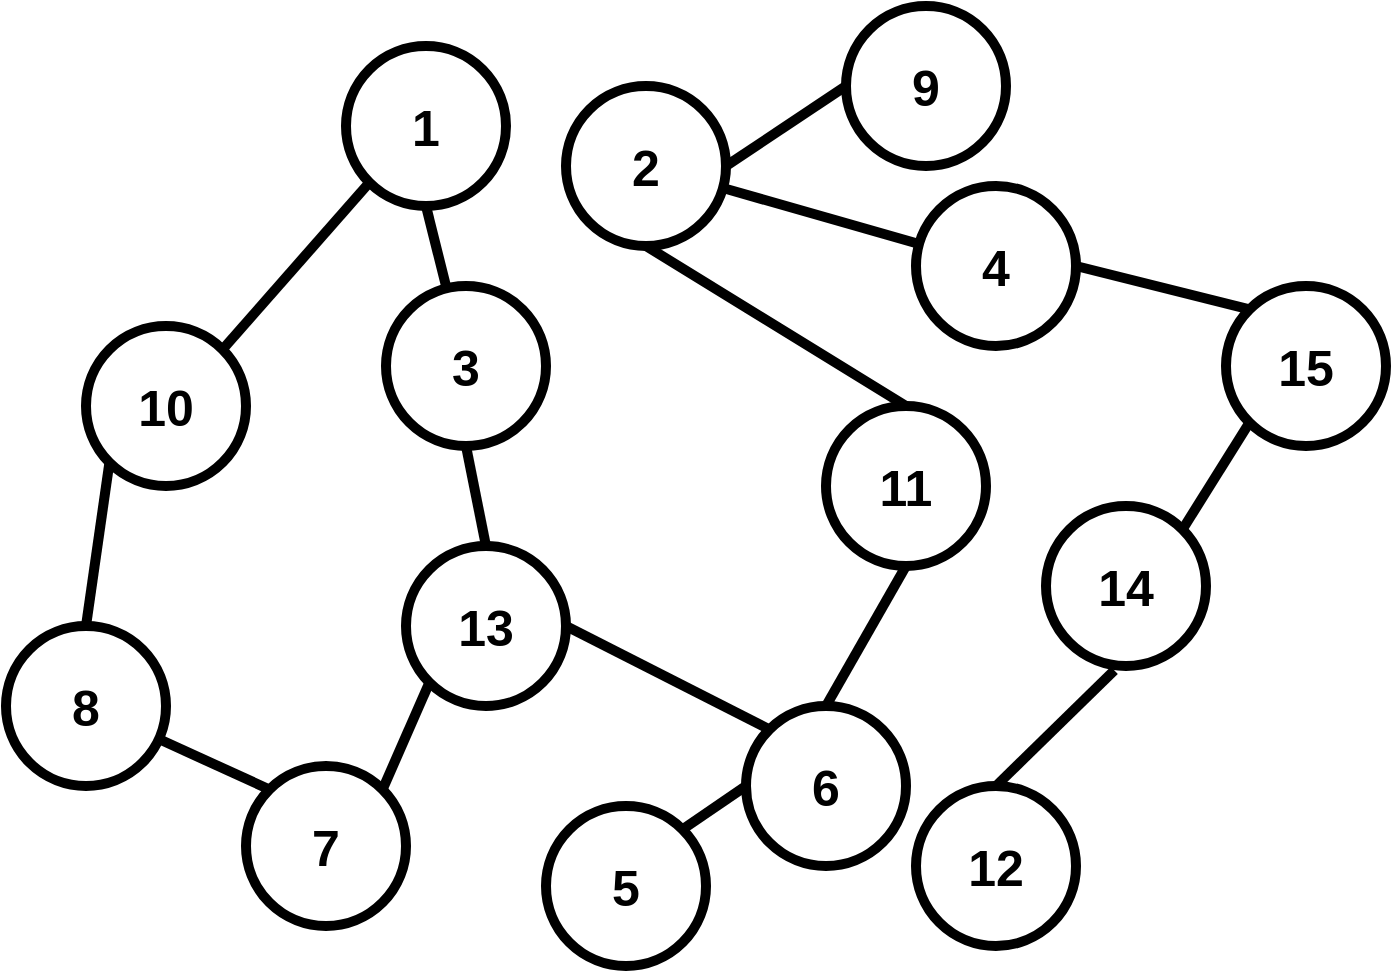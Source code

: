 <mxfile version="13.9.9" type="device"><diagram id="79ipY9LalxKW_A4GLJ4D" name="Page-1"><mxGraphModel dx="1148" dy="806" grid="1" gridSize="10" guides="1" tooltips="1" connect="1" arrows="1" fold="1" page="1" pageScale="1" pageWidth="850" pageHeight="1100" math="0" shadow="0"><root><mxCell id="0"/><mxCell id="1" parent="0"/><mxCell id="iADYGK0g5-rqh2pB9ODt-1" value="1" style="ellipse;whiteSpace=wrap;html=1;aspect=fixed;strokeWidth=5;fontSize=25;fontStyle=1;labelBorderColor=none;labelBackgroundColor=#FFFFFF;" vertex="1" parent="1"><mxGeometry x="230" y="30" width="80" height="80" as="geometry"/></mxCell><mxCell id="iADYGK0g5-rqh2pB9ODt-2" value="3" style="ellipse;whiteSpace=wrap;html=1;aspect=fixed;strokeWidth=5;fontSize=25;fontStyle=1;labelBorderColor=none;labelBackgroundColor=#FFFFFF;" vertex="1" parent="1"><mxGeometry x="250" y="150" width="80" height="80" as="geometry"/></mxCell><mxCell id="iADYGK0g5-rqh2pB9ODt-7" value="2" style="ellipse;whiteSpace=wrap;html=1;aspect=fixed;strokeWidth=5;fontSize=25;fontStyle=1;labelBorderColor=none;labelBackgroundColor=#FFFFFF;" vertex="1" parent="1"><mxGeometry x="340" y="50" width="80" height="80" as="geometry"/></mxCell><mxCell id="iADYGK0g5-rqh2pB9ODt-8" value="4" style="ellipse;whiteSpace=wrap;html=1;aspect=fixed;strokeWidth=5;fontSize=25;fontStyle=1;labelBorderColor=none;labelBackgroundColor=#FFFFFF;" vertex="1" parent="1"><mxGeometry x="515" y="100" width="80" height="80" as="geometry"/></mxCell><mxCell id="iADYGK0g5-rqh2pB9ODt-9" value="" style="endArrow=none;html=1;strokeWidth=5;fontSize=25;fontStyle=1;labelBorderColor=none;labelBackgroundColor=#FFFFFF;" edge="1" parent="1" source="iADYGK0g5-rqh2pB9ODt-8" target="iADYGK0g5-rqh2pB9ODt-7"><mxGeometry width="50" height="50" relative="1" as="geometry"><mxPoint x="618.436" y="253.436" as="sourcePoint"/><mxPoint x="555.004" y="150.004" as="targetPoint"/></mxGeometry></mxCell><mxCell id="iADYGK0g5-rqh2pB9ODt-10" value="9" style="ellipse;whiteSpace=wrap;html=1;aspect=fixed;strokeWidth=5;fontSize=25;fontStyle=1;labelBorderColor=none;labelBackgroundColor=#FFFFFF;" vertex="1" parent="1"><mxGeometry x="480" y="10" width="80" height="80" as="geometry"/></mxCell><mxCell id="iADYGK0g5-rqh2pB9ODt-12" value="11" style="ellipse;whiteSpace=wrap;html=1;aspect=fixed;strokeWidth=5;fontSize=25;fontStyle=1;labelBorderColor=none;labelBackgroundColor=#FFFFFF;" vertex="1" parent="1"><mxGeometry x="470" y="210" width="80" height="80" as="geometry"/></mxCell><mxCell id="iADYGK0g5-rqh2pB9ODt-13" value="" style="endArrow=none;html=1;exitX=0.5;exitY=0;exitDx=0;exitDy=0;entryX=0.5;entryY=1;entryDx=0;entryDy=0;strokeWidth=5;fontSize=25;fontStyle=1;labelBorderColor=none;labelBackgroundColor=#FFFFFF;" edge="1" parent="1" source="iADYGK0g5-rqh2pB9ODt-12" target="iADYGK0g5-rqh2pB9ODt-7"><mxGeometry width="50" height="50" relative="1" as="geometry"><mxPoint x="540" y="360" as="sourcePoint"/><mxPoint x="590" y="310" as="targetPoint"/></mxGeometry></mxCell><mxCell id="iADYGK0g5-rqh2pB9ODt-14" value="13" style="ellipse;whiteSpace=wrap;html=1;aspect=fixed;strokeWidth=5;fontSize=25;fontStyle=1;labelBorderColor=none;labelBackgroundColor=#FFFFFF;" vertex="1" parent="1"><mxGeometry x="260" y="280" width="80" height="80" as="geometry"/></mxCell><mxCell id="iADYGK0g5-rqh2pB9ODt-15" value="" style="endArrow=none;html=1;entryX=0.5;entryY=1;entryDx=0;entryDy=0;exitX=0.5;exitY=0;exitDx=0;exitDy=0;strokeWidth=5;fontSize=25;fontStyle=1;labelBorderColor=none;labelBackgroundColor=#FFFFFF;" edge="1" parent="1" source="iADYGK0g5-rqh2pB9ODt-14" target="iADYGK0g5-rqh2pB9ODt-2"><mxGeometry width="50" height="50" relative="1" as="geometry"><mxPoint x="230" y="440" as="sourcePoint"/><mxPoint x="280" y="390" as="targetPoint"/></mxGeometry></mxCell><mxCell id="iADYGK0g5-rqh2pB9ODt-16" value="15" style="ellipse;whiteSpace=wrap;html=1;aspect=fixed;strokeWidth=5;fontSize=25;fontStyle=1;labelBorderColor=none;labelBackgroundColor=#FFFFFF;" vertex="1" parent="1"><mxGeometry x="670" y="150" width="80" height="80" as="geometry"/></mxCell><mxCell id="iADYGK0g5-rqh2pB9ODt-17" value="" style="endArrow=none;html=1;entryX=1;entryY=0.5;entryDx=0;entryDy=0;exitX=0;exitY=0;exitDx=0;exitDy=0;strokeWidth=5;fontSize=25;fontStyle=1;labelBorderColor=none;labelBackgroundColor=#FFFFFF;" edge="1" parent="1" source="iADYGK0g5-rqh2pB9ODt-16" target="iADYGK0g5-rqh2pB9ODt-8"><mxGeometry width="50" height="50" relative="1" as="geometry"><mxPoint x="760" y="430" as="sourcePoint"/><mxPoint x="810" y="380" as="targetPoint"/></mxGeometry></mxCell><mxCell id="iADYGK0g5-rqh2pB9ODt-18" value="5" style="ellipse;whiteSpace=wrap;html=1;aspect=fixed;strokeWidth=5;fontSize=25;fontStyle=1;labelBorderColor=none;labelBackgroundColor=#FFFFFF;" vertex="1" parent="1"><mxGeometry x="330" y="410" width="80" height="80" as="geometry"/></mxCell><mxCell id="iADYGK0g5-rqh2pB9ODt-19" value="6" style="ellipse;whiteSpace=wrap;html=1;aspect=fixed;strokeWidth=5;fontSize=25;fontStyle=1;labelBorderColor=none;labelBackgroundColor=#FFFFFF;" vertex="1" parent="1"><mxGeometry x="430" y="360" width="80" height="80" as="geometry"/></mxCell><mxCell id="iADYGK0g5-rqh2pB9ODt-20" value="" style="endArrow=none;html=1;exitX=1;exitY=0;exitDx=0;exitDy=0;entryX=0;entryY=0.5;entryDx=0;entryDy=0;strokeWidth=5;fontSize=25;fontStyle=1;labelBorderColor=none;labelBackgroundColor=#FFFFFF;" edge="1" parent="1" source="iADYGK0g5-rqh2pB9ODt-18" target="iADYGK0g5-rqh2pB9ODt-19"><mxGeometry width="50" height="50" relative="1" as="geometry"><mxPoint x="480" y="710" as="sourcePoint"/><mxPoint x="530" y="660" as="targetPoint"/></mxGeometry></mxCell><mxCell id="iADYGK0g5-rqh2pB9ODt-21" value="" style="endArrow=none;html=1;entryX=0.5;entryY=1;entryDx=0;entryDy=0;exitX=0.5;exitY=0;exitDx=0;exitDy=0;strokeWidth=5;fontSize=25;fontStyle=1;labelBorderColor=none;labelBackgroundColor=#FFFFFF;" edge="1" parent="1" source="iADYGK0g5-rqh2pB9ODt-19" target="iADYGK0g5-rqh2pB9ODt-12"><mxGeometry width="50" height="50" relative="1" as="geometry"><mxPoint x="580" y="610" as="sourcePoint"/><mxPoint x="630" y="560" as="targetPoint"/></mxGeometry></mxCell><mxCell id="iADYGK0g5-rqh2pB9ODt-22" value="" style="endArrow=none;html=1;exitX=0;exitY=0;exitDx=0;exitDy=0;entryX=1;entryY=0.5;entryDx=0;entryDy=0;strokeWidth=5;fontSize=25;fontStyle=1;labelBorderColor=none;labelBackgroundColor=#FFFFFF;" edge="1" parent="1" source="iADYGK0g5-rqh2pB9ODt-19" target="iADYGK0g5-rqh2pB9ODt-14"><mxGeometry width="50" height="50" relative="1" as="geometry"><mxPoint x="490" y="490" as="sourcePoint"/><mxPoint x="540" y="440" as="targetPoint"/></mxGeometry></mxCell><mxCell id="iADYGK0g5-rqh2pB9ODt-23" value="7" style="ellipse;whiteSpace=wrap;html=1;aspect=fixed;strokeWidth=5;fontSize=25;fontStyle=1;labelBorderColor=none;labelBackgroundColor=#FFFFFF;" vertex="1" parent="1"><mxGeometry x="180" y="390" width="80" height="80" as="geometry"/></mxCell><mxCell id="iADYGK0g5-rqh2pB9ODt-24" value="8" style="ellipse;whiteSpace=wrap;html=1;aspect=fixed;strokeWidth=5;fontSize=25;fontStyle=1;labelBorderColor=none;labelBackgroundColor=#FFFFFF;" vertex="1" parent="1"><mxGeometry x="60" y="320" width="80" height="80" as="geometry"/></mxCell><mxCell id="iADYGK0g5-rqh2pB9ODt-26" value="" style="endArrow=none;html=1;entryX=1;entryY=0;entryDx=0;entryDy=0;exitX=0;exitY=1;exitDx=0;exitDy=0;strokeWidth=5;fontSize=25;fontStyle=1;labelBorderColor=none;labelBackgroundColor=#FFFFFF;" edge="1" parent="1" source="iADYGK0g5-rqh2pB9ODt-14" target="iADYGK0g5-rqh2pB9ODt-23"><mxGeometry width="50" height="50" relative="1" as="geometry"><mxPoint x="290" y="800" as="sourcePoint"/><mxPoint x="340" y="750" as="targetPoint"/></mxGeometry></mxCell><mxCell id="iADYGK0g5-rqh2pB9ODt-27" value="10" style="ellipse;whiteSpace=wrap;html=1;aspect=fixed;strokeWidth=5;fontSize=25;fontStyle=1;labelBorderColor=none;labelBackgroundColor=#FFFFFF;" vertex="1" parent="1"><mxGeometry x="100" y="170" width="80" height="80" as="geometry"/></mxCell><mxCell id="iADYGK0g5-rqh2pB9ODt-30" value="" style="endArrow=none;html=1;exitX=1;exitY=0.5;exitDx=0;exitDy=0;entryX=0;entryY=0.5;entryDx=0;entryDy=0;strokeWidth=5;fontSize=25;fontStyle=1;labelBorderColor=none;labelBackgroundColor=#FFFFFF;" edge="1" parent="1" source="iADYGK0g5-rqh2pB9ODt-7" target="iADYGK0g5-rqh2pB9ODt-10"><mxGeometry width="50" height="50" relative="1" as="geometry"><mxPoint x="630" y="110" as="sourcePoint"/><mxPoint x="680" y="60" as="targetPoint"/></mxGeometry></mxCell><mxCell id="iADYGK0g5-rqh2pB9ODt-32" value="12" style="ellipse;whiteSpace=wrap;html=1;aspect=fixed;strokeWidth=5;fontSize=25;fontStyle=1;labelBorderColor=none;labelBackgroundColor=#FFFFFF;" vertex="1" parent="1"><mxGeometry x="515" y="400" width="80" height="80" as="geometry"/></mxCell><mxCell id="iADYGK0g5-rqh2pB9ODt-33" value="14" style="ellipse;whiteSpace=wrap;html=1;aspect=fixed;strokeWidth=5;fontSize=25;fontStyle=1;labelBorderColor=none;labelBackgroundColor=#FFFFFF;" vertex="1" parent="1"><mxGeometry x="580" y="260" width="80" height="80" as="geometry"/></mxCell><mxCell id="iADYGK0g5-rqh2pB9ODt-34" value="" style="endArrow=none;html=1;entryX=0.427;entryY=1.027;entryDx=0;entryDy=0;exitX=0.5;exitY=0;exitDx=0;exitDy=0;entryPerimeter=0;strokeWidth=5;fontSize=25;fontStyle=1;labelBorderColor=none;labelBackgroundColor=#FFFFFF;" edge="1" parent="1" source="iADYGK0g5-rqh2pB9ODt-32" target="iADYGK0g5-rqh2pB9ODt-33"><mxGeometry width="50" height="50" relative="1" as="geometry"><mxPoint x="720" y="460" as="sourcePoint"/><mxPoint x="770" y="410" as="targetPoint"/></mxGeometry></mxCell><mxCell id="iADYGK0g5-rqh2pB9ODt-35" value="" style="endArrow=none;html=1;entryX=0;entryY=1;entryDx=0;entryDy=0;exitX=1;exitY=0;exitDx=0;exitDy=0;strokeWidth=5;fontSize=25;fontStyle=1;labelBorderColor=none;labelBackgroundColor=#FFFFFF;" edge="1" parent="1" source="iADYGK0g5-rqh2pB9ODt-33" target="iADYGK0g5-rqh2pB9ODt-16"><mxGeometry width="50" height="50" relative="1" as="geometry"><mxPoint x="710" y="320" as="sourcePoint"/><mxPoint x="760" y="270" as="targetPoint"/></mxGeometry></mxCell><mxCell id="iADYGK0g5-rqh2pB9ODt-36" value="" style="endArrow=none;html=1;entryX=0.5;entryY=1;entryDx=0;entryDy=0;strokeWidth=5;fontSize=25;fontStyle=1;labelBorderColor=none;labelBackgroundColor=#FFFFFF;" edge="1" parent="1" source="iADYGK0g5-rqh2pB9ODt-2" target="iADYGK0g5-rqh2pB9ODt-1"><mxGeometry width="50" height="50" relative="1" as="geometry"><mxPoint x="490" y="320" as="sourcePoint"/><mxPoint x="540" y="270" as="targetPoint"/></mxGeometry></mxCell><mxCell id="iADYGK0g5-rqh2pB9ODt-37" value="" style="endArrow=none;html=1;entryX=0;entryY=0;entryDx=0;entryDy=0;strokeWidth=5;fontSize=25;fontStyle=1;labelBorderColor=none;labelBackgroundColor=#FFFFFF;" edge="1" parent="1" source="iADYGK0g5-rqh2pB9ODt-24" target="iADYGK0g5-rqh2pB9ODt-23"><mxGeometry width="50" height="50" relative="1" as="geometry"><mxPoint x="170" y="550" as="sourcePoint"/><mxPoint x="220" y="500" as="targetPoint"/></mxGeometry></mxCell><mxCell id="iADYGK0g5-rqh2pB9ODt-38" value="" style="endArrow=none;html=1;entryX=0;entryY=1;entryDx=0;entryDy=0;exitX=0.5;exitY=0;exitDx=0;exitDy=0;strokeWidth=5;fontSize=25;fontStyle=1;labelBorderColor=none;labelBackgroundColor=#FFFFFF;" edge="1" parent="1" source="iADYGK0g5-rqh2pB9ODt-24" target="iADYGK0g5-rqh2pB9ODt-27"><mxGeometry width="50" height="50" relative="1" as="geometry"><mxPoint x="160" y="550" as="sourcePoint"/><mxPoint x="210" y="500" as="targetPoint"/></mxGeometry></mxCell><mxCell id="iADYGK0g5-rqh2pB9ODt-39" value="" style="endArrow=none;html=1;entryX=0;entryY=1;entryDx=0;entryDy=0;exitX=1;exitY=0;exitDx=0;exitDy=0;strokeWidth=5;fontSize=25;fontStyle=1;labelBorderColor=none;labelBackgroundColor=#FFFFFF;" edge="1" parent="1" source="iADYGK0g5-rqh2pB9ODt-27" target="iADYGK0g5-rqh2pB9ODt-1"><mxGeometry width="50" height="50" relative="1" as="geometry"><mxPoint x="150" y="340" as="sourcePoint"/><mxPoint x="200" y="290" as="targetPoint"/></mxGeometry></mxCell></root></mxGraphModel></diagram></mxfile>